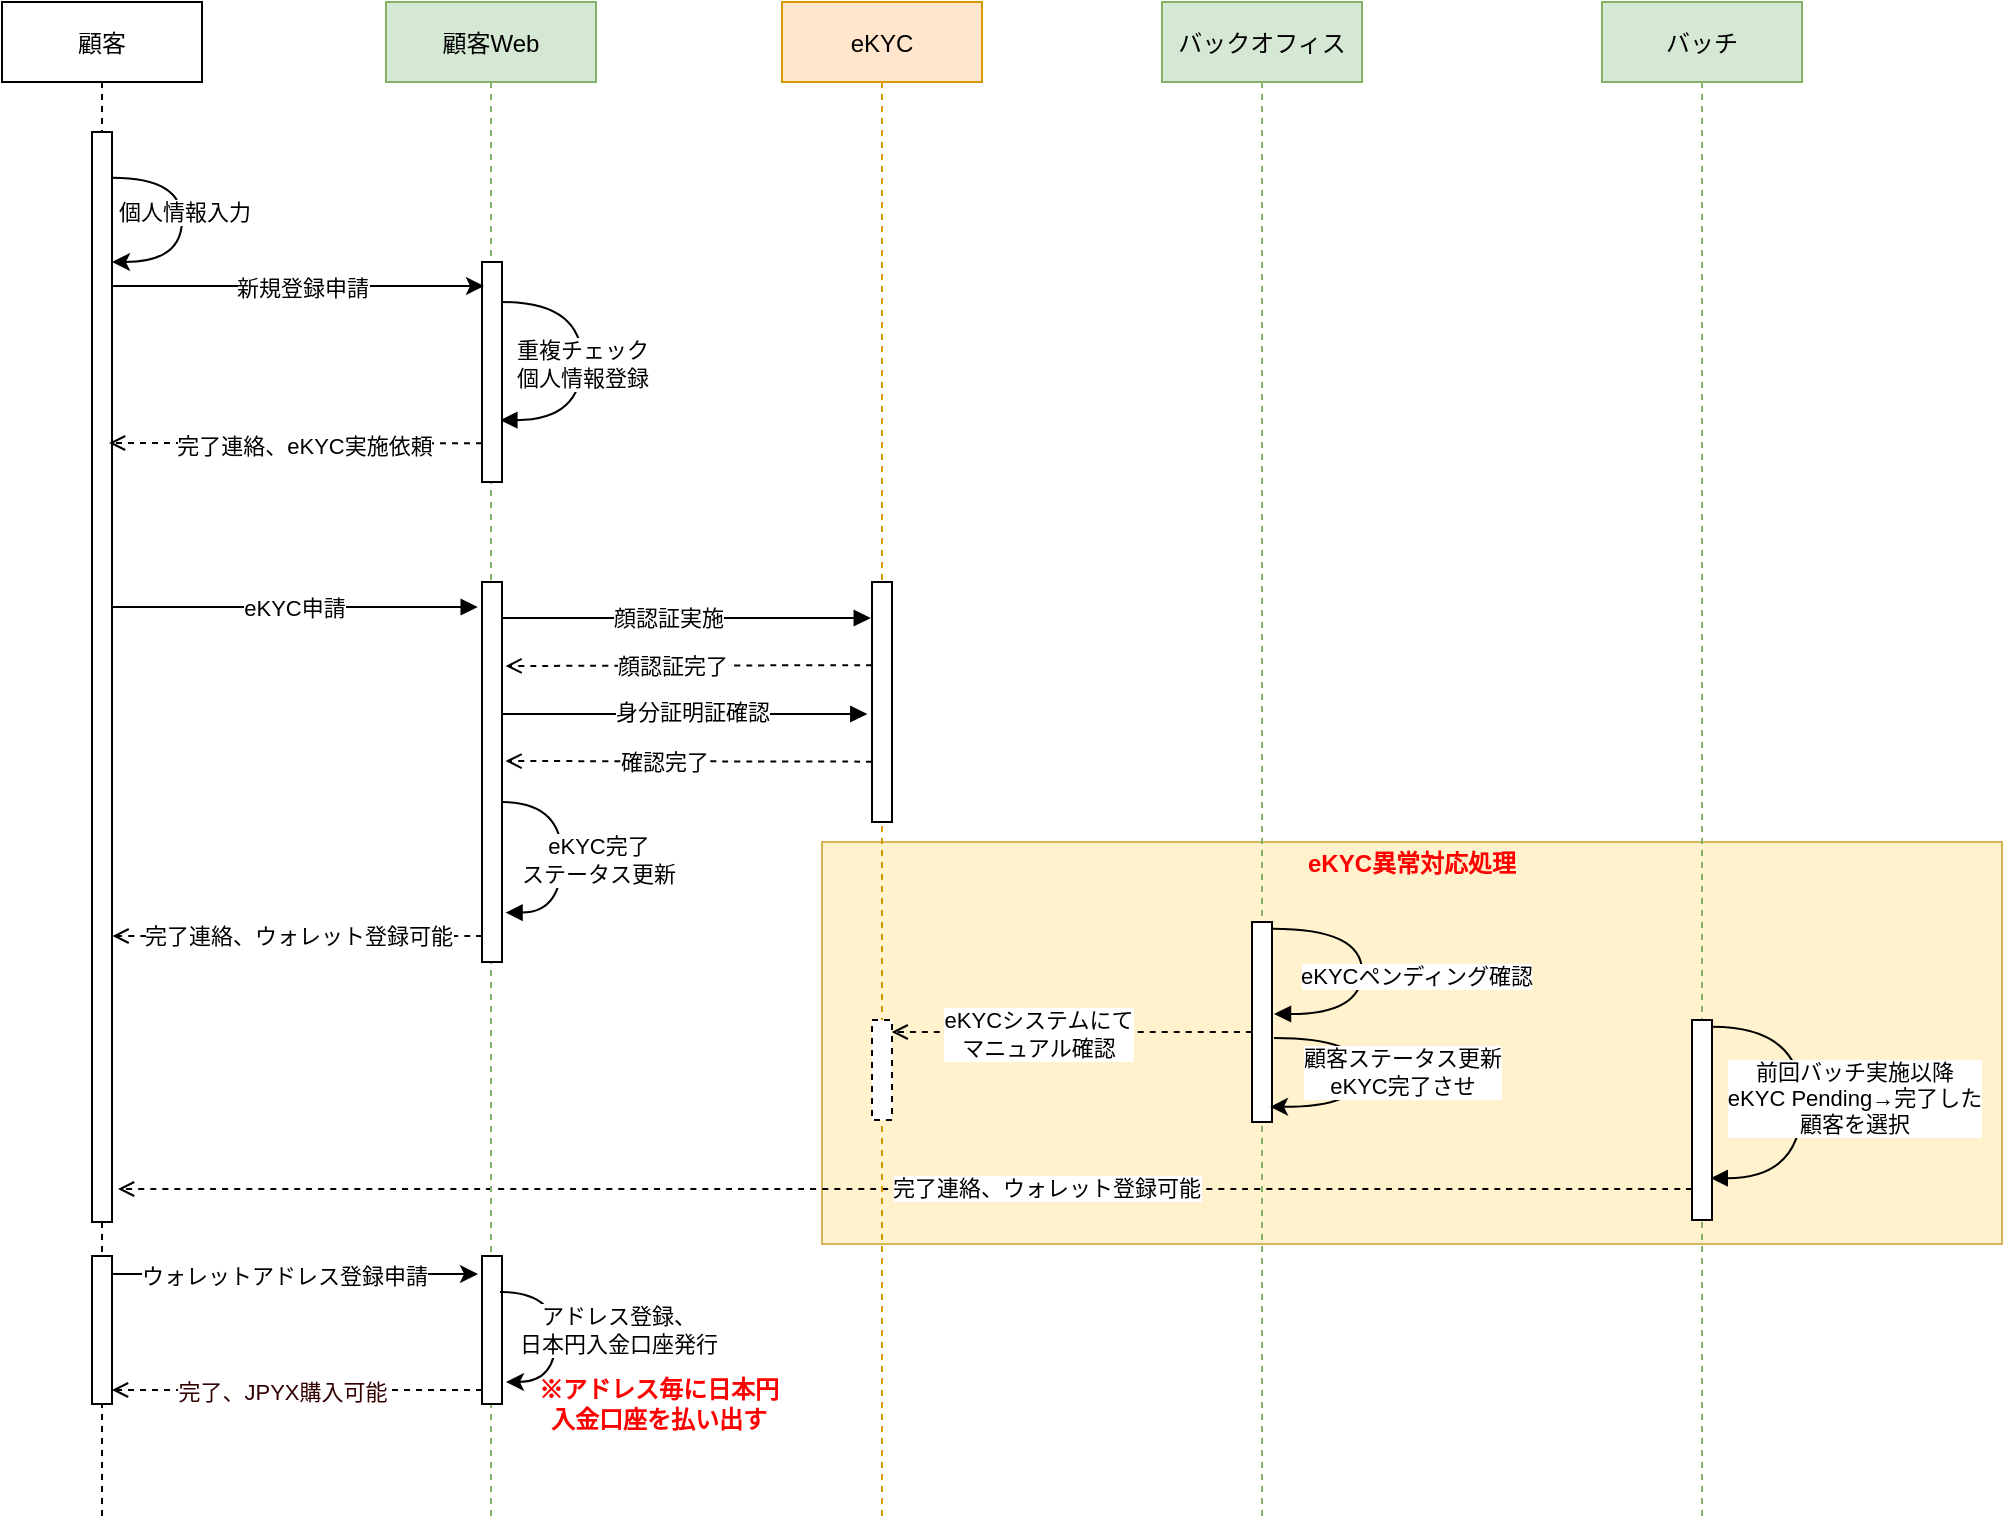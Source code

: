 <mxfile version="16.5.1" type="device" pages="2"><diagram id="kgpKYQtTHZ0yAKxKKP6v" name="会員登録"><mxGraphModel dx="1096" dy="587" grid="1" gridSize="10" guides="1" tooltips="1" connect="1" arrows="1" fold="1" page="1" pageScale="1" pageWidth="1169" pageHeight="827" math="0" shadow="0"><root><mxCell id="0"/><mxCell id="1" parent="0"/><mxCell id="SNSgwhm5_AkQQSwhu4i9-13" value="&lt;br&gt;&lt;font color=&quot;#ff0000&quot;&gt;&lt;b&gt;eKYC異常対応処理&lt;/b&gt;&lt;/font&gt;" style="text;html=1;strokeColor=#d6b656;fillColor=#fff2cc;spacing=5;spacingTop=-20;whiteSpace=wrap;overflow=hidden;rounded=0;fontFamily=Helvetica;fontSize=12;fontColor=rgb(0, 0, 0);align=center;gradientColor=none;" parent="1" vertex="1"><mxGeometry x="570" y="460" width="590" height="201" as="geometry"/></mxCell><mxCell id="Mj2ZD48KgwpuRLfEqEe3-59" style="edgeStyle=elbowEdgeStyle;curved=1;orthogonalLoop=1;jettySize=auto;elbow=vertical;html=1;entryX=1.3;entryY=0.97;entryDx=0;entryDy=0;entryPerimeter=0;endArrow=open;endFill=0;dashed=1;" parent="1" source="Mj2ZD48KgwpuRLfEqEe3-54" target="Mj2ZD48KgwpuRLfEqEe3-12" edge="1"><mxGeometry relative="1" as="geometry"/></mxCell><mxCell id="SNSgwhm5_AkQQSwhu4i9-12" value="&lt;span style=&quot;color: rgb(0 , 0 , 0)&quot;&gt;完了連絡、ウォレット登録可能&lt;/span&gt;" style="edgeLabel;html=1;align=center;verticalAlign=middle;resizable=0;points=[];fontColor=#330000;" parent="Mj2ZD48KgwpuRLfEqEe3-59" vertex="1" connectable="0"><mxGeometry x="-0.179" y="-1" relative="1" as="geometry"><mxPoint as="offset"/></mxGeometry></mxCell><mxCell id="3nuBFxr9cyL0pnOWT2aG-1" value="顧客Web" style="shape=umlLifeline;perimeter=lifelinePerimeter;container=1;collapsible=0;recursiveResize=0;rounded=0;shadow=0;strokeWidth=1;fillColor=#d5e8d4;strokeColor=#82b366;" parent="1" vertex="1"><mxGeometry x="352" y="40" width="105" height="760" as="geometry"/></mxCell><mxCell id="3nuBFxr9cyL0pnOWT2aG-2" value="" style="points=[];perimeter=orthogonalPerimeter;rounded=0;shadow=0;strokeWidth=1;" parent="3nuBFxr9cyL0pnOWT2aG-1" vertex="1"><mxGeometry x="48" y="130" width="10" height="110" as="geometry"/></mxCell><mxCell id="Mj2ZD48KgwpuRLfEqEe3-25" style="edgeStyle=elbowEdgeStyle;orthogonalLoop=1;jettySize=auto;elbow=vertical;html=1;endArrow=block;endFill=1;curved=1;entryX=0.917;entryY=0.719;entryDx=0;entryDy=0;entryPerimeter=0;" parent="3nuBFxr9cyL0pnOWT2aG-1" source="3nuBFxr9cyL0pnOWT2aG-2" target="3nuBFxr9cyL0pnOWT2aG-2" edge="1"><mxGeometry relative="1" as="geometry"><mxPoint x="128" y="160" as="targetPoint"/><Array as="points"><mxPoint x="98" y="150"/><mxPoint x="108" y="165"/></Array></mxGeometry></mxCell><mxCell id="Mj2ZD48KgwpuRLfEqEe3-26" value="重複チェック&lt;br&gt;個人情報登録" style="edgeLabel;html=1;align=center;verticalAlign=middle;resizable=0;points=[];" parent="Mj2ZD48KgwpuRLfEqEe3-25" vertex="1" connectable="0"><mxGeometry x="-0.142" relative="1" as="geometry"><mxPoint y="11" as="offset"/></mxGeometry></mxCell><mxCell id="SNSgwhm5_AkQQSwhu4i9-2" value="" style="points=[];perimeter=orthogonalPerimeter;rounded=0;shadow=0;strokeWidth=1;" parent="3nuBFxr9cyL0pnOWT2aG-1" vertex="1"><mxGeometry x="48" y="627" width="10" height="74" as="geometry"/></mxCell><mxCell id="SNSgwhm5_AkQQSwhu4i9-5" style="edgeStyle=elbowEdgeStyle;orthogonalLoop=1;jettySize=auto;elbow=horizontal;html=1;curved=1;entryX=1.2;entryY=0.851;entryDx=0;entryDy=0;entryPerimeter=0;exitX=0.9;exitY=0.243;exitDx=0;exitDy=0;exitPerimeter=0;" parent="3nuBFxr9cyL0pnOWT2aG-1" source="SNSgwhm5_AkQQSwhu4i9-2" target="SNSgwhm5_AkQQSwhu4i9-2" edge="1"><mxGeometry relative="1" as="geometry"><Array as="points"><mxPoint x="85" y="661"/></Array></mxGeometry></mxCell><mxCell id="SNSgwhm5_AkQQSwhu4i9-8" value="アドレス登録、&lt;br&gt;日本円入金口座発行" style="edgeLabel;html=1;align=center;verticalAlign=middle;resizable=0;points=[];" parent="SNSgwhm5_AkQQSwhu4i9-5" vertex="1" connectable="0"><mxGeometry x="-0.663" y="-3" relative="1" as="geometry"><mxPoint x="42" y="16" as="offset"/></mxGeometry></mxCell><mxCell id="SNSgwhm5_AkQQSwhu4i9-10" value="&lt;font color=&quot;#ff0000&quot;&gt;※アドレス毎に日本円入金口座を払い出す&lt;/font&gt;" style="text;html=1;strokeColor=none;fillColor=none;align=center;verticalAlign=middle;whiteSpace=wrap;rounded=0;fontStyle=1" parent="3nuBFxr9cyL0pnOWT2aG-1" vertex="1"><mxGeometry x="74" y="686" width="125" height="30" as="geometry"/></mxCell><mxCell id="3nuBFxr9cyL0pnOWT2aG-5" value="バックオフィス" style="shape=umlLifeline;perimeter=lifelinePerimeter;container=1;collapsible=0;recursiveResize=0;rounded=0;shadow=0;strokeWidth=1;fillColor=#d5e8d4;strokeColor=#82b366;" parent="1" vertex="1"><mxGeometry x="740" y="40" width="100" height="760" as="geometry"/></mxCell><mxCell id="3nuBFxr9cyL0pnOWT2aG-6" value="" style="points=[];perimeter=orthogonalPerimeter;rounded=0;shadow=0;strokeWidth=1;" parent="3nuBFxr9cyL0pnOWT2aG-5" vertex="1"><mxGeometry x="45" y="460" width="10" height="100" as="geometry"/></mxCell><mxCell id="Mj2ZD48KgwpuRLfEqEe3-45" style="edgeStyle=elbowEdgeStyle;curved=1;orthogonalLoop=1;jettySize=auto;elbow=vertical;html=1;endArrow=block;endFill=1;exitX=1.026;exitY=0.034;exitDx=0;exitDy=0;exitPerimeter=0;entryX=1.1;entryY=0.46;entryDx=0;entryDy=0;entryPerimeter=0;" parent="3nuBFxr9cyL0pnOWT2aG-5" source="3nuBFxr9cyL0pnOWT2aG-6" target="3nuBFxr9cyL0pnOWT2aG-6" edge="1"><mxGeometry relative="1" as="geometry"><mxPoint x="130" y="24" as="targetPoint"/><Array as="points"><mxPoint x="100" y="403"/><mxPoint x="110" y="64"/></Array></mxGeometry></mxCell><mxCell id="Mj2ZD48KgwpuRLfEqEe3-46" value="eKYCペンディング確認" style="edgeLabel;html=1;align=center;verticalAlign=middle;resizable=0;points=[];" parent="Mj2ZD48KgwpuRLfEqEe3-45" vertex="1" connectable="0"><mxGeometry x="0.117" y="-3" relative="1" as="geometry"><mxPoint x="30" y="-5" as="offset"/></mxGeometry></mxCell><mxCell id="Mj2ZD48KgwpuRLfEqEe3-50" style="edgeStyle=elbowEdgeStyle;curved=1;orthogonalLoop=1;jettySize=auto;elbow=vertical;html=1;endArrow=classic;endFill=1;entryX=0.9;entryY=0.924;entryDx=0;entryDy=0;entryPerimeter=0;exitX=1.1;exitY=0.58;exitDx=0;exitDy=0;exitPerimeter=0;" parent="3nuBFxr9cyL0pnOWT2aG-5" source="3nuBFxr9cyL0pnOWT2aG-6" target="3nuBFxr9cyL0pnOWT2aG-6" edge="1"><mxGeometry relative="1" as="geometry"><mxPoint x="110" y="539" as="targetPoint"/><Array as="points"><mxPoint x="100" y="569"/></Array></mxGeometry></mxCell><mxCell id="Mj2ZD48KgwpuRLfEqEe3-51" value="顧客ステータス更新&lt;br&gt;eKYC完了させ" style="edgeLabel;html=1;align=center;verticalAlign=middle;resizable=0;points=[];" parent="Mj2ZD48KgwpuRLfEqEe3-50" vertex="1" connectable="0"><mxGeometry x="0.149" y="-5" relative="1" as="geometry"><mxPoint x="25" y="-11" as="offset"/></mxGeometry></mxCell><mxCell id="Mj2ZD48KgwpuRLfEqEe3-2" value="eKYC" style="shape=umlLifeline;perimeter=lifelinePerimeter;container=1;collapsible=0;recursiveResize=0;rounded=0;shadow=0;strokeWidth=1;fillColor=#ffe6cc;strokeColor=#d79b00;" parent="1" vertex="1"><mxGeometry x="550" y="40" width="100" height="760" as="geometry"/></mxCell><mxCell id="Mj2ZD48KgwpuRLfEqEe3-3" value="" style="points=[];perimeter=orthogonalPerimeter;rounded=0;shadow=0;strokeWidth=1;" parent="Mj2ZD48KgwpuRLfEqEe3-2" vertex="1"><mxGeometry x="45" y="290" width="10" height="120" as="geometry"/></mxCell><mxCell id="Mj2ZD48KgwpuRLfEqEe3-47" value="" style="points=[];perimeter=orthogonalPerimeter;rounded=0;shadow=0;strokeWidth=1;dashed=1;" parent="Mj2ZD48KgwpuRLfEqEe3-2" vertex="1"><mxGeometry x="45" y="509" width="10" height="50" as="geometry"/></mxCell><mxCell id="Mj2ZD48KgwpuRLfEqEe3-11" value="顧客" style="shape=umlLifeline;perimeter=lifelinePerimeter;container=1;collapsible=0;recursiveResize=0;rounded=0;shadow=0;strokeWidth=1;" parent="1" vertex="1"><mxGeometry x="160" y="40" width="100" height="760" as="geometry"/></mxCell><mxCell id="Mj2ZD48KgwpuRLfEqEe3-12" value="" style="points=[];perimeter=orthogonalPerimeter;rounded=0;shadow=0;strokeWidth=1;" parent="Mj2ZD48KgwpuRLfEqEe3-11" vertex="1"><mxGeometry x="45" y="65" width="10" height="545" as="geometry"/></mxCell><mxCell id="Mj2ZD48KgwpuRLfEqEe3-17" style="edgeStyle=elbowEdgeStyle;orthogonalLoop=1;jettySize=auto;elbow=horizontal;html=1;curved=1;exitX=1.026;exitY=0.042;exitDx=0;exitDy=0;exitPerimeter=0;" parent="Mj2ZD48KgwpuRLfEqEe3-11" source="Mj2ZD48KgwpuRLfEqEe3-12" edge="1"><mxGeometry relative="1" as="geometry"><mxPoint x="55" y="130" as="targetPoint"/><Array as="points"><mxPoint x="90" y="110"/><mxPoint x="90" y="100"/><mxPoint x="110" y="30"/></Array></mxGeometry></mxCell><mxCell id="Mj2ZD48KgwpuRLfEqEe3-19" value="個人情報入力" style="edgeLabel;html=1;align=center;verticalAlign=middle;resizable=0;points=[];" parent="Mj2ZD48KgwpuRLfEqEe3-17" vertex="1" connectable="0"><mxGeometry x="0.152" y="1" relative="1" as="geometry"><mxPoint y="-13" as="offset"/></mxGeometry></mxCell><mxCell id="SNSgwhm5_AkQQSwhu4i9-1" value="" style="points=[];perimeter=orthogonalPerimeter;rounded=0;shadow=0;strokeWidth=1;" parent="Mj2ZD48KgwpuRLfEqEe3-11" vertex="1"><mxGeometry x="45" y="627" width="10" height="74" as="geometry"/></mxCell><mxCell id="Mj2ZD48KgwpuRLfEqEe3-13" style="edgeStyle=elbowEdgeStyle;rounded=0;orthogonalLoop=1;jettySize=auto;html=1;" parent="1" edge="1"><mxGeometry relative="1" as="geometry"><mxPoint x="215" y="182" as="sourcePoint"/><mxPoint x="401" y="182" as="targetPoint"/></mxGeometry></mxCell><mxCell id="Mj2ZD48KgwpuRLfEqEe3-16" value="新規登録申請" style="edgeLabel;html=1;align=center;verticalAlign=middle;resizable=0;points=[];" parent="Mj2ZD48KgwpuRLfEqEe3-13" vertex="1" connectable="0"><mxGeometry x="0.16" y="2" relative="1" as="geometry"><mxPoint x="-13" y="3" as="offset"/></mxGeometry></mxCell><mxCell id="Mj2ZD48KgwpuRLfEqEe3-24" style="edgeStyle=elbowEdgeStyle;orthogonalLoop=1;jettySize=auto;html=1;elbow=vertical;dashed=1;endArrow=open;endFill=0;entryX=0.852;entryY=0.353;entryDx=0;entryDy=0;entryPerimeter=0;" parent="1" edge="1"><mxGeometry relative="1" as="geometry"><mxPoint x="400" y="260.652" as="sourcePoint"/><mxPoint x="213.52" y="260.605" as="targetPoint"/></mxGeometry></mxCell><mxCell id="Mj2ZD48KgwpuRLfEqEe3-27" value="完了連絡、eKYC実施依頼" style="edgeLabel;html=1;align=center;verticalAlign=middle;resizable=0;points=[];" parent="Mj2ZD48KgwpuRLfEqEe3-24" vertex="1" connectable="0"><mxGeometry x="0.356" y="1" relative="1" as="geometry"><mxPoint x="37" as="offset"/></mxGeometry></mxCell><mxCell id="Mj2ZD48KgwpuRLfEqEe3-31" style="edgeStyle=elbowEdgeStyle;curved=1;orthogonalLoop=1;jettySize=auto;elbow=vertical;html=1;entryX=-0.061;entryY=0.152;entryDx=0;entryDy=0;entryPerimeter=0;endArrow=block;endFill=1;" parent="1" source="Mj2ZD48KgwpuRLfEqEe3-28" target="Mj2ZD48KgwpuRLfEqEe3-3" edge="1"><mxGeometry relative="1" as="geometry"/></mxCell><mxCell id="Mj2ZD48KgwpuRLfEqEe3-32" value="顔認証実施" style="edgeLabel;html=1;align=center;verticalAlign=middle;resizable=0;points=[];" parent="Mj2ZD48KgwpuRLfEqEe3-31" vertex="1" connectable="0"><mxGeometry x="-0.104" relative="1" as="geometry"><mxPoint as="offset"/></mxGeometry></mxCell><mxCell id="Mj2ZD48KgwpuRLfEqEe3-35" style="edgeStyle=elbowEdgeStyle;curved=1;orthogonalLoop=1;jettySize=auto;elbow=vertical;html=1;entryX=-0.235;entryY=0.551;entryDx=0;entryDy=0;entryPerimeter=0;endArrow=block;endFill=1;" parent="1" source="Mj2ZD48KgwpuRLfEqEe3-28" target="Mj2ZD48KgwpuRLfEqEe3-3" edge="1"><mxGeometry relative="1" as="geometry"/></mxCell><mxCell id="Mj2ZD48KgwpuRLfEqEe3-36" value="身分証明証確認" style="edgeLabel;html=1;align=center;verticalAlign=middle;resizable=0;points=[];" parent="Mj2ZD48KgwpuRLfEqEe3-35" vertex="1" connectable="0"><mxGeometry x="-0.257" y="1" relative="1" as="geometry"><mxPoint x="27" as="offset"/></mxGeometry></mxCell><mxCell id="Mj2ZD48KgwpuRLfEqEe3-39" style="edgeStyle=elbowEdgeStyle;curved=1;orthogonalLoop=1;jettySize=auto;elbow=vertical;html=1;entryX=1.026;entryY=0.862;entryDx=0;entryDy=0;entryPerimeter=0;dashed=1;endArrow=open;endFill=0;" parent="1" edge="1"><mxGeometry relative="1" as="geometry"><mxPoint x="400" y="506.957" as="sourcePoint"/><mxPoint x="215.26" y="506.87" as="targetPoint"/></mxGeometry></mxCell><mxCell id="Mj2ZD48KgwpuRLfEqEe3-40" value="完了連絡、ウォレット登録可能" style="edgeLabel;html=1;align=center;verticalAlign=middle;resizable=0;points=[];" parent="Mj2ZD48KgwpuRLfEqEe3-39" vertex="1" connectable="0"><mxGeometry x="0.002" y="2" relative="1" as="geometry"><mxPoint y="-2" as="offset"/></mxGeometry></mxCell><mxCell id="Mj2ZD48KgwpuRLfEqEe3-43" style="edgeStyle=elbowEdgeStyle;curved=1;orthogonalLoop=1;jettySize=auto;elbow=horizontal;html=1;endArrow=block;endFill=1;entryX=1.178;entryY=0.87;entryDx=0;entryDy=0;entryPerimeter=0;" parent="1" source="Mj2ZD48KgwpuRLfEqEe3-28" target="Mj2ZD48KgwpuRLfEqEe3-28" edge="1"><mxGeometry relative="1" as="geometry"><mxPoint x="470" y="450.0" as="targetPoint"/><Array as="points"><mxPoint x="440" y="440"/></Array></mxGeometry></mxCell><mxCell id="Mj2ZD48KgwpuRLfEqEe3-44" value="eKYC完了&lt;br&gt;ステータス更新" style="edgeLabel;html=1;align=center;verticalAlign=middle;resizable=0;points=[];" parent="Mj2ZD48KgwpuRLfEqEe3-43" vertex="1" connectable="0"><mxGeometry x="-0.142" y="-1" relative="1" as="geometry"><mxPoint x="19" y="10" as="offset"/></mxGeometry></mxCell><mxCell id="Mj2ZD48KgwpuRLfEqEe3-28" value="" style="points=[];perimeter=orthogonalPerimeter;rounded=0;shadow=0;strokeWidth=1;" parent="1" vertex="1"><mxGeometry x="400" y="330" width="10" height="190" as="geometry"/></mxCell><mxCell id="Mj2ZD48KgwpuRLfEqEe3-29" style="edgeStyle=elbowEdgeStyle;curved=1;orthogonalLoop=1;jettySize=auto;elbow=vertical;html=1;entryX=-0.213;entryY=0.065;entryDx=0;entryDy=0;entryPerimeter=0;endArrow=block;endFill=1;" parent="1" source="Mj2ZD48KgwpuRLfEqEe3-12" target="Mj2ZD48KgwpuRLfEqEe3-28" edge="1"><mxGeometry relative="1" as="geometry"/></mxCell><mxCell id="Mj2ZD48KgwpuRLfEqEe3-30" value="eKYC申請" style="edgeLabel;html=1;align=center;verticalAlign=middle;resizable=0;points=[];" parent="Mj2ZD48KgwpuRLfEqEe3-29" vertex="1" connectable="0"><mxGeometry x="-0.103" y="-2" relative="1" as="geometry"><mxPoint x="9" y="-2" as="offset"/></mxGeometry></mxCell><mxCell id="Mj2ZD48KgwpuRLfEqEe3-33" style="edgeStyle=elbowEdgeStyle;curved=1;orthogonalLoop=1;jettySize=auto;elbow=vertical;html=1;entryX=1.178;entryY=0.333;entryDx=0;entryDy=0;entryPerimeter=0;endArrow=open;endFill=0;dashed=1;" parent="1" edge="1"><mxGeometry relative="1" as="geometry"><mxPoint x="595" y="371.565" as="sourcePoint"/><mxPoint x="411.78" y="371.95" as="targetPoint"/></mxGeometry></mxCell><mxCell id="Mj2ZD48KgwpuRLfEqEe3-34" value="顔認証完了" style="edgeLabel;html=1;align=center;verticalAlign=middle;resizable=0;points=[];" parent="Mj2ZD48KgwpuRLfEqEe3-33" vertex="1" connectable="0"><mxGeometry x="0.145" relative="1" as="geometry"><mxPoint x="4" as="offset"/></mxGeometry></mxCell><mxCell id="Mj2ZD48KgwpuRLfEqEe3-37" style="edgeStyle=elbowEdgeStyle;curved=1;orthogonalLoop=1;jettySize=auto;elbow=vertical;html=1;entryX=1.178;entryY=0.717;entryDx=0;entryDy=0;entryPerimeter=0;endArrow=open;endFill=0;dashed=1;" parent="1" edge="1"><mxGeometry relative="1" as="geometry"><mxPoint x="595" y="419.826" as="sourcePoint"/><mxPoint x="411.78" y="419.55" as="targetPoint"/></mxGeometry></mxCell><mxCell id="Mj2ZD48KgwpuRLfEqEe3-38" value="確認完了" style="edgeLabel;html=1;align=center;verticalAlign=middle;resizable=0;points=[];" parent="Mj2ZD48KgwpuRLfEqEe3-37" vertex="1" connectable="0"><mxGeometry x="0.269" y="-1" relative="1" as="geometry"><mxPoint x="12" y="1" as="offset"/></mxGeometry></mxCell><mxCell id="Mj2ZD48KgwpuRLfEqEe3-48" style="edgeStyle=elbowEdgeStyle;curved=1;orthogonalLoop=1;jettySize=auto;elbow=vertical;html=1;entryX=0.983;entryY=0.12;entryDx=0;entryDy=0;entryPerimeter=0;endArrow=open;endFill=0;dashed=1;" parent="1" source="3nuBFxr9cyL0pnOWT2aG-6" target="Mj2ZD48KgwpuRLfEqEe3-47" edge="1"><mxGeometry relative="1" as="geometry"/></mxCell><mxCell id="Mj2ZD48KgwpuRLfEqEe3-49" value="eKYCシステムにて&lt;br&gt;マニュアル確認" style="edgeLabel;html=1;align=center;verticalAlign=middle;resizable=0;points=[];" parent="Mj2ZD48KgwpuRLfEqEe3-48" vertex="1" connectable="0"><mxGeometry x="0.189" y="1" relative="1" as="geometry"><mxPoint as="offset"/></mxGeometry></mxCell><mxCell id="Mj2ZD48KgwpuRLfEqEe3-53" value="バッチ" style="shape=umlLifeline;perimeter=lifelinePerimeter;container=1;collapsible=0;recursiveResize=0;rounded=0;shadow=0;strokeWidth=1;fillColor=#d5e8d4;strokeColor=#82b366;" parent="1" vertex="1"><mxGeometry x="960" y="40" width="100" height="760" as="geometry"/></mxCell><mxCell id="Mj2ZD48KgwpuRLfEqEe3-54" value="" style="points=[];perimeter=orthogonalPerimeter;rounded=0;shadow=0;strokeWidth=1;" parent="Mj2ZD48KgwpuRLfEqEe3-53" vertex="1"><mxGeometry x="45" y="509" width="10" height="100" as="geometry"/></mxCell><mxCell id="Mj2ZD48KgwpuRLfEqEe3-55" style="edgeStyle=elbowEdgeStyle;curved=1;orthogonalLoop=1;jettySize=auto;elbow=vertical;html=1;endArrow=block;endFill=1;exitX=1.026;exitY=0.034;exitDx=0;exitDy=0;exitPerimeter=0;entryX=0.939;entryY=0.791;entryDx=0;entryDy=0;entryPerimeter=0;" parent="Mj2ZD48KgwpuRLfEqEe3-53" source="Mj2ZD48KgwpuRLfEqEe3-54" target="Mj2ZD48KgwpuRLfEqEe3-54" edge="1"><mxGeometry relative="1" as="geometry"><mxPoint x="130" y="-50" as="targetPoint"/><Array as="points"><mxPoint x="100" y="329"/><mxPoint x="110" y="-10"/></Array></mxGeometry></mxCell><mxCell id="Mj2ZD48KgwpuRLfEqEe3-56" value="前回バッチ実施以降&lt;br&gt;eKYC Pending→完了した&lt;br&gt;顧客を選択" style="edgeLabel;html=1;align=center;verticalAlign=middle;resizable=0;points=[];" parent="Mj2ZD48KgwpuRLfEqEe3-55" vertex="1" connectable="0"><mxGeometry x="0.117" y="-3" relative="1" as="geometry"><mxPoint x="29" y="-12" as="offset"/></mxGeometry></mxCell><mxCell id="SNSgwhm5_AkQQSwhu4i9-3" style="edgeStyle=elbowEdgeStyle;rounded=0;orthogonalLoop=1;jettySize=auto;html=1;entryX=-0.2;entryY=0.122;entryDx=0;entryDy=0;entryPerimeter=0;elbow=vertical;" parent="1" source="SNSgwhm5_AkQQSwhu4i9-1" target="SNSgwhm5_AkQQSwhu4i9-2" edge="1"><mxGeometry relative="1" as="geometry"/></mxCell><mxCell id="SNSgwhm5_AkQQSwhu4i9-4" value="ウォレットアドレス登録申請" style="edgeLabel;html=1;align=center;verticalAlign=middle;resizable=0;points=[];" parent="SNSgwhm5_AkQQSwhu4i9-3" vertex="1" connectable="0"><mxGeometry x="-0.333" y="-1" relative="1" as="geometry"><mxPoint x="25" as="offset"/></mxGeometry></mxCell><mxCell id="SNSgwhm5_AkQQSwhu4i9-9" style="edgeStyle=elbowEdgeStyle;orthogonalLoop=1;jettySize=auto;elbow=vertical;html=1;entryX=1;entryY=0.905;entryDx=0;entryDy=0;entryPerimeter=0;dashed=1;rounded=0;endArrow=open;endFill=0;" parent="1" source="SNSgwhm5_AkQQSwhu4i9-2" target="SNSgwhm5_AkQQSwhu4i9-1" edge="1"><mxGeometry relative="1" as="geometry"/></mxCell><mxCell id="SNSgwhm5_AkQQSwhu4i9-11" value="&lt;font color=&quot;#330000&quot;&gt;完了、JPYX購入可能&lt;/font&gt;" style="edgeLabel;html=1;align=center;verticalAlign=middle;resizable=0;points=[];fontColor=#FF0000;" parent="SNSgwhm5_AkQQSwhu4i9-9" vertex="1" connectable="0"><mxGeometry x="0.384" y="1" relative="1" as="geometry"><mxPoint x="28" as="offset"/></mxGeometry></mxCell></root></mxGraphModel></diagram><diagram id="1CukSqjKPgWHY7XwlrdX" name="JPYX購入"><mxGraphModel dx="1096" dy="587" grid="1" gridSize="10" guides="1" tooltips="1" connect="1" arrows="1" fold="1" page="1" pageScale="1" pageWidth="1169" pageHeight="827" math="0" shadow="0"><root><mxCell id="4lpGEsgZyXkst8x4svrO-0"/><mxCell id="4lpGEsgZyXkst8x4svrO-1" parent="4lpGEsgZyXkst8x4svrO-0"/><mxCell id="hjshX7Q8otA0pGQkYnBt-0" value="顧客" style="shape=umlLifeline;perimeter=lifelinePerimeter;container=1;collapsible=0;recursiveResize=0;rounded=0;shadow=0;strokeWidth=1;" parent="4lpGEsgZyXkst8x4svrO-1" vertex="1"><mxGeometry x="198" y="40" width="102" height="760" as="geometry"/></mxCell><mxCell id="7IWUHi7lGBGY4gxlCijc-0" value="外部から&lt;br&gt;日本円入金" style="ellipse;shape=cloud;whiteSpace=wrap;html=1;fontColor=#330000;strokeColor=#330000;" parent="hjshX7Q8otA0pGQkYnBt-0" vertex="1"><mxGeometry x="-10" y="50" width="120" height="80" as="geometry"/></mxCell><mxCell id="YFeUXEaKCvFVTVL_bBOr-1" value="" style="points=[];perimeter=orthogonalPerimeter;rounded=0;shadow=0;strokeWidth=1;" parent="hjshX7Q8otA0pGQkYnBt-0" vertex="1"><mxGeometry x="45" y="412" width="10" height="180" as="geometry"/></mxCell><mxCell id="HMN7j_x66BnLU6njHcPc-0" value="常駐バッチ" style="shape=umlLifeline;perimeter=lifelinePerimeter;container=1;collapsible=0;recursiveResize=0;rounded=0;shadow=0;strokeWidth=1;fillColor=#d5e8d4;strokeColor=#82b366;" parent="4lpGEsgZyXkst8x4svrO-1" vertex="1"><mxGeometry x="600" y="40" width="100" height="760" as="geometry"/></mxCell><mxCell id="7IWUHi7lGBGY4gxlCijc-2" value="" style="points=[];perimeter=orthogonalPerimeter;rounded=0;shadow=0;strokeWidth=1;" parent="HMN7j_x66BnLU6njHcPc-0" vertex="1"><mxGeometry x="45" y="100" width="10" height="240" as="geometry"/></mxCell><mxCell id="7IWUHi7lGBGY4gxlCijc-4" style="edgeStyle=elbowEdgeStyle;orthogonalLoop=1;jettySize=auto;elbow=vertical;html=1;fontColor=#330000;endArrow=classic;endFill=1;curved=1;exitX=1;exitY=0.242;exitDx=0;exitDy=0;exitPerimeter=0;entryX=1;entryY=0.446;entryDx=0;entryDy=0;entryPerimeter=0;" parent="HMN7j_x66BnLU6njHcPc-0" source="7IWUHi7lGBGY4gxlCijc-2" target="7IWUHi7lGBGY4gxlCijc-2" edge="1"><mxGeometry relative="1" as="geometry"><Array as="points"><mxPoint x="110" y="235"/></Array></mxGeometry></mxCell><mxCell id="7IWUHi7lGBGY4gxlCijc-5" value="JPYX購入レコード登録" style="edgeLabel;html=1;align=center;verticalAlign=middle;resizable=0;points=[];fontColor=#330000;" parent="7IWUHi7lGBGY4gxlCijc-4" vertex="1" connectable="0"><mxGeometry x="-0.174" y="-3" relative="1" as="geometry"><mxPoint x="17" y="7" as="offset"/></mxGeometry></mxCell><mxCell id="_AvlETOsV_duqMEHGMca-5" style="edgeStyle=elbowEdgeStyle;curved=1;orthogonalLoop=1;jettySize=auto;elbow=horizontal;html=1;fontColor=#330000;endArrow=classic;endFill=1;entryX=0.9;entryY=0.89;entryDx=0;entryDy=0;entryPerimeter=0;" parent="HMN7j_x66BnLU6njHcPc-0" target="7IWUHi7lGBGY4gxlCijc-2" edge="1"><mxGeometry relative="1" as="geometry"><mxPoint x="57" y="260" as="sourcePoint"/><Array as="points"><mxPoint x="110" y="235"/></Array></mxGeometry></mxCell><mxCell id="_AvlETOsV_duqMEHGMca-6" value="日本円を顧客口座からJPYX法人口座に出金し、&lt;br&gt;JPYX購入ステータスを更新する" style="edgeLabel;html=1;align=center;verticalAlign=middle;resizable=0;points=[];fontColor=#330000;" parent="_AvlETOsV_duqMEHGMca-5" vertex="1" connectable="0"><mxGeometry x="0.137" y="-1" relative="1" as="geometry"><mxPoint x="70" y="-11" as="offset"/></mxGeometry></mxCell><mxCell id="O0nC5hHqjbYDikyJeXEk-0" value="Blockchain" style="shape=umlLifeline;perimeter=lifelinePerimeter;container=1;collapsible=0;recursiveResize=0;rounded=0;shadow=0;strokeWidth=1;fillColor=#ffe6cc;strokeColor=#d79b00;" parent="4lpGEsgZyXkst8x4svrO-1" vertex="1"><mxGeometry x="1010" y="40" width="100" height="760" as="geometry"/></mxCell><mxCell id="_AvlETOsV_duqMEHGMca-0" value="" style="points=[];perimeter=orthogonalPerimeter;rounded=0;shadow=0;strokeWidth=1;" parent="O0nC5hHqjbYDikyJeXEk-0" vertex="1"><mxGeometry x="45" y="210" width="10" height="60" as="geometry"/></mxCell><mxCell id="SPcptwghWJlf3RFSQlzO-0" value="顧客Web" style="shape=umlLifeline;perimeter=lifelinePerimeter;container=1;collapsible=0;recursiveResize=0;rounded=0;shadow=0;strokeWidth=1;fillColor=#d5e8d4;strokeColor=#82b366;" parent="4lpGEsgZyXkst8x4svrO-1" vertex="1"><mxGeometry x="401" y="40" width="100" height="760" as="geometry"/></mxCell><mxCell id="YFeUXEaKCvFVTVL_bBOr-2" value="" style="points=[];perimeter=orthogonalPerimeter;rounded=0;shadow=0;strokeWidth=1;" parent="SPcptwghWJlf3RFSQlzO-0" vertex="1"><mxGeometry x="45" y="412" width="10" height="50" as="geometry"/></mxCell><mxCell id="YFeUXEaKCvFVTVL_bBOr-7" value="" style="points=[];perimeter=orthogonalPerimeter;rounded=0;shadow=0;strokeWidth=1;" parent="SPcptwghWJlf3RFSQlzO-0" vertex="1"><mxGeometry x="45" y="482" width="10" height="50" as="geometry"/></mxCell><mxCell id="7IWUHi7lGBGY4gxlCijc-1" value="&lt;span style=&quot;color: rgb(255 , 0 , 0)&quot;&gt;※ ウォレットに紐付く日本円口座へ入金すると、JPYX側が日本円を受けてから自動的にウォレットにJPYXを出金する&lt;/span&gt;" style="text;html=1;strokeColor=none;fillColor=none;align=left;verticalAlign=middle;whiteSpace=wrap;rounded=0;fontColor=#330000;fontStyle=1" parent="4lpGEsgZyXkst8x4svrO-1" vertex="1"><mxGeometry x="38" y="125" width="160" height="30" as="geometry"/></mxCell><mxCell id="_AvlETOsV_duqMEHGMca-1" style="edgeStyle=elbowEdgeStyle;curved=1;orthogonalLoop=1;jettySize=auto;elbow=vertical;html=1;entryX=-0.4;entryY=0.192;entryDx=0;entryDy=0;entryPerimeter=0;fontColor=#330000;endArrow=classic;endFill=1;" parent="4lpGEsgZyXkst8x4svrO-1" source="7IWUHi7lGBGY4gxlCijc-2" target="_AvlETOsV_duqMEHGMca-0" edge="1"><mxGeometry relative="1" as="geometry"/></mxCell><mxCell id="_AvlETOsV_duqMEHGMca-2" value="JPYX出金" style="edgeLabel;html=1;align=center;verticalAlign=middle;resizable=0;points=[];fontColor=#330000;" parent="_AvlETOsV_duqMEHGMca-1" vertex="1" connectable="0"><mxGeometry x="-0.059" relative="1" as="geometry"><mxPoint x="-39" as="offset"/></mxGeometry></mxCell><mxCell id="_AvlETOsV_duqMEHGMca-3" style="orthogonalLoop=1;jettySize=auto;html=1;fontColor=#330000;endArrow=open;endFill=0;dashed=1;exitX=0.1;exitY=0.567;exitDx=0;exitDy=0;exitPerimeter=0;rounded=0;entryX=1.3;entryY=0.596;entryDx=0;entryDy=0;entryPerimeter=0;edgeStyle=elbowEdgeStyle;" parent="4lpGEsgZyXkst8x4svrO-1" source="_AvlETOsV_duqMEHGMca-0" target="7IWUHi7lGBGY4gxlCijc-2" edge="1"><mxGeometry relative="1" as="geometry"><mxPoint x="846" y="286" as="sourcePoint"/><mxPoint x="650" y="275" as="targetPoint"/></mxGeometry></mxCell><mxCell id="_AvlETOsV_duqMEHGMca-4" value="出金完了" style="edgeLabel;html=1;align=center;verticalAlign=middle;resizable=0;points=[];fontColor=#330000;" parent="_AvlETOsV_duqMEHGMca-3" vertex="1" connectable="0"><mxGeometry x="0.218" y="-1" relative="1" as="geometry"><mxPoint x="-12" as="offset"/></mxGeometry></mxCell><mxCell id="YFeUXEaKCvFVTVL_bBOr-0" value="&lt;font color=&quot;#ff0000&quot;&gt;※　バッチ処理にJPYX出金&lt;br&gt;異常ハンドリング処理要考慮&lt;/font&gt;" style="text;html=1;strokeColor=none;fillColor=none;align=left;verticalAlign=middle;whiteSpace=wrap;rounded=0;fontStyle=1" parent="4lpGEsgZyXkst8x4svrO-1" vertex="1"><mxGeometry x="880" y="230" width="165" height="30" as="geometry"/></mxCell><mxCell id="YFeUXEaKCvFVTVL_bBOr-3" style="edgeStyle=elbowEdgeStyle;curved=1;orthogonalLoop=1;jettySize=auto;elbow=vertical;html=1;entryX=-0.1;entryY=0.36;entryDx=0;entryDy=0;entryPerimeter=0;fontColor=#330000;endArrow=classic;endFill=1;" parent="4lpGEsgZyXkst8x4svrO-1" source="YFeUXEaKCvFVTVL_bBOr-1" target="YFeUXEaKCvFVTVL_bBOr-2" edge="1"><mxGeometry relative="1" as="geometry"/></mxCell><mxCell id="YFeUXEaKCvFVTVL_bBOr-4" value="ログイン" style="edgeLabel;html=1;align=center;verticalAlign=middle;resizable=0;points=[];fontColor=#330000;" parent="YFeUXEaKCvFVTVL_bBOr-3" vertex="1" connectable="0"><mxGeometry x="-0.328" y="-1" relative="1" as="geometry"><mxPoint x="42" as="offset"/></mxGeometry></mxCell><mxCell id="YFeUXEaKCvFVTVL_bBOr-5" style="edgeStyle=elbowEdgeStyle;curved=1;orthogonalLoop=1;jettySize=auto;elbow=vertical;html=1;entryX=1.3;entryY=0.206;entryDx=0;entryDy=0;entryPerimeter=0;fontColor=#330000;endArrow=open;endFill=0;dashed=1;" parent="4lpGEsgZyXkst8x4svrO-1" source="YFeUXEaKCvFVTVL_bBOr-2" target="YFeUXEaKCvFVTVL_bBOr-1" edge="1"><mxGeometry relative="1" as="geometry"/></mxCell><mxCell id="YFeUXEaKCvFVTVL_bBOr-6" value="認証成功" style="edgeLabel;html=1;align=center;verticalAlign=middle;resizable=0;points=[];fontColor=#330000;" parent="YFeUXEaKCvFVTVL_bBOr-5" vertex="1" connectable="0"><mxGeometry x="0.242" y="2" relative="1" as="geometry"><mxPoint x="31" as="offset"/></mxGeometry></mxCell><mxCell id="YFeUXEaKCvFVTVL_bBOr-8" style="edgeStyle=elbowEdgeStyle;orthogonalLoop=1;jettySize=auto;elbow=vertical;html=1;entryX=0;entryY=0.28;entryDx=0;entryDy=0;entryPerimeter=0;fontColor=#330000;endArrow=classic;endFill=1;rounded=0;" parent="4lpGEsgZyXkst8x4svrO-1" source="YFeUXEaKCvFVTVL_bBOr-1" target="YFeUXEaKCvFVTVL_bBOr-7" edge="1"><mxGeometry relative="1" as="geometry"/></mxCell><mxCell id="YFeUXEaKCvFVTVL_bBOr-10" value="購入履歴検索" style="edgeLabel;html=1;align=center;verticalAlign=middle;resizable=0;points=[];fontColor=#330000;" parent="YFeUXEaKCvFVTVL_bBOr-8" vertex="1" connectable="0"><mxGeometry x="0.243" y="2" relative="1" as="geometry"><mxPoint x="-10" as="offset"/></mxGeometry></mxCell><mxCell id="YFeUXEaKCvFVTVL_bBOr-9" style="edgeStyle=elbowEdgeStyle;orthogonalLoop=1;jettySize=auto;elbow=vertical;html=1;entryX=0.9;entryY=0.6;entryDx=0;entryDy=0;entryPerimeter=0;dashed=1;fontColor=#330000;endArrow=open;endFill=0;rounded=0;" parent="4lpGEsgZyXkst8x4svrO-1" source="YFeUXEaKCvFVTVL_bBOr-7" target="YFeUXEaKCvFVTVL_bBOr-1" edge="1"><mxGeometry relative="1" as="geometry"/></mxCell><mxCell id="YFeUXEaKCvFVTVL_bBOr-11" value="購入履歴一覧表示" style="edgeLabel;html=1;align=center;verticalAlign=middle;resizable=0;points=[];fontColor=#330000;" parent="YFeUXEaKCvFVTVL_bBOr-9" vertex="1" connectable="0"><mxGeometry x="-0.256" y="-1" relative="1" as="geometry"><mxPoint as="offset"/></mxGeometry></mxCell><mxCell id="YFeUXEaKCvFVTVL_bBOr-12" value="" style="endArrow=none;html=1;rounded=0;fontColor=#330000;elbow=vertical;strokeColor=#FFFF00;strokeWidth=7;" parent="4lpGEsgZyXkst8x4svrO-1" edge="1"><mxGeometry width="50" height="50" relative="1" as="geometry"><mxPoint x="30" y="400" as="sourcePoint"/><mxPoint x="1114" y="400" as="targetPoint"/></mxGeometry></mxCell><mxCell id="YFeUXEaKCvFVTVL_bBOr-13" value="日本円入金→JPYX購入" style="text;html=1;strokeColor=#36393d;fillColor=#ffff88;align=center;verticalAlign=middle;whiteSpace=wrap;rounded=0;labelBackgroundColor=none;fontColor=#FF0000;fontStyle=1" parent="4lpGEsgZyXkst8x4svrO-1" vertex="1"><mxGeometry x="60" y="230" width="140" height="50" as="geometry"/></mxCell><mxCell id="YFeUXEaKCvFVTVL_bBOr-14" value="JPYX購入履歴参照" style="text;html=1;strokeColor=#36393d;fillColor=#ffff88;align=center;verticalAlign=middle;whiteSpace=wrap;rounded=0;labelBackgroundColor=none;fontColor=#FF0000;fontStyle=1" parent="4lpGEsgZyXkst8x4svrO-1" vertex="1"><mxGeometry x="60" y="503" width="140" height="50" as="geometry"/></mxCell><mxCell id="I2Wxde3eDuaGNUqrTMM5-0" value="GMOあおぞら" style="shape=umlLifeline;perimeter=lifelinePerimeter;container=1;collapsible=0;recursiveResize=0;rounded=0;shadow=0;strokeWidth=1;fillColor=#ffe6cc;strokeColor=#d79b00;" vertex="1" parent="4lpGEsgZyXkst8x4svrO-1"><mxGeometry x="800" y="40" width="100" height="760" as="geometry"/></mxCell><mxCell id="I2Wxde3eDuaGNUqrTMM5-1" value="" style="points=[];perimeter=orthogonalPerimeter;rounded=0;shadow=0;strokeWidth=1;" vertex="1" parent="I2Wxde3eDuaGNUqrTMM5-0"><mxGeometry x="45" y="100" width="10" height="60" as="geometry"/></mxCell><mxCell id="I2Wxde3eDuaGNUqrTMM5-2" style="edgeStyle=elbowEdgeStyle;rounded=0;orthogonalLoop=1;jettySize=auto;html=1;entryX=-0.1;entryY=0.217;entryDx=0;entryDy=0;entryPerimeter=0;elbow=vertical;endArrow=none;endFill=0;startArrow=classic;startFill=1;" edge="1" parent="4lpGEsgZyXkst8x4svrO-1"><mxGeometry relative="1" as="geometry"><mxPoint x="655" y="147" as="sourcePoint"/><mxPoint x="844" y="147.02" as="targetPoint"/></mxGeometry></mxCell><mxCell id="I2Wxde3eDuaGNUqrTMM5-3" value="案1: Webhookで入金情報受取" style="edgeLabel;html=1;align=center;verticalAlign=middle;resizable=0;points=[];" vertex="1" connectable="0" parent="I2Wxde3eDuaGNUqrTMM5-2"><mxGeometry x="-0.185" y="1" relative="1" as="geometry"><mxPoint x="14" as="offset"/></mxGeometry></mxCell><mxCell id="I2Wxde3eDuaGNUqrTMM5-4" style="rounded=0;orthogonalLoop=1;jettySize=auto;html=1;startArrow=none;startFill=0;endArrow=classic;endFill=1;edgeStyle=elbowEdgeStyle;exitX=1.1;exitY=0.117;exitDx=0;exitDy=0;exitPerimeter=0;entryX=-0.1;entryY=0.483;entryDx=0;entryDy=0;entryPerimeter=0;elbow=vertical;" edge="1" parent="4lpGEsgZyXkst8x4svrO-1"><mxGeometry relative="1" as="geometry"><mxPoint x="656" y="163.08" as="sourcePoint"/><mxPoint x="844" y="163.98" as="targetPoint"/></mxGeometry></mxCell><mxCell id="I2Wxde3eDuaGNUqrTMM5-5" value="案2: API Callで入金情報取得" style="edgeLabel;html=1;align=center;verticalAlign=middle;resizable=0;points=[];" vertex="1" connectable="0" parent="I2Wxde3eDuaGNUqrTMM5-4"><mxGeometry x="-0.217" y="2" relative="1" as="geometry"><mxPoint x="14" as="offset"/></mxGeometry></mxCell><mxCell id="I2Wxde3eDuaGNUqrTMM5-6" style="edgeStyle=elbowEdgeStyle;rounded=0;orthogonalLoop=1;jettySize=auto;html=1;entryX=1;entryY=0.163;entryDx=0;entryDy=0;entryPerimeter=0;startArrow=none;startFill=0;endArrow=classic;endFill=1;exitX=-0.2;exitY=0.633;exitDx=0;exitDy=0;exitPerimeter=0;dashed=1;" edge="1" parent="4lpGEsgZyXkst8x4svrO-1"><mxGeometry relative="1" as="geometry"><mxPoint x="843" y="179.98" as="sourcePoint"/><mxPoint x="655" y="181.12" as="targetPoint"/></mxGeometry></mxCell><mxCell id="I2Wxde3eDuaGNUqrTMM5-7" value="入金情報取得完了" style="edgeLabel;html=1;align=center;verticalAlign=middle;resizable=0;points=[];" vertex="1" connectable="0" parent="I2Wxde3eDuaGNUqrTMM5-6"><mxGeometry x="0.239" y="-1" relative="1" as="geometry"><mxPoint as="offset"/></mxGeometry></mxCell></root></mxGraphModel></diagram></mxfile>